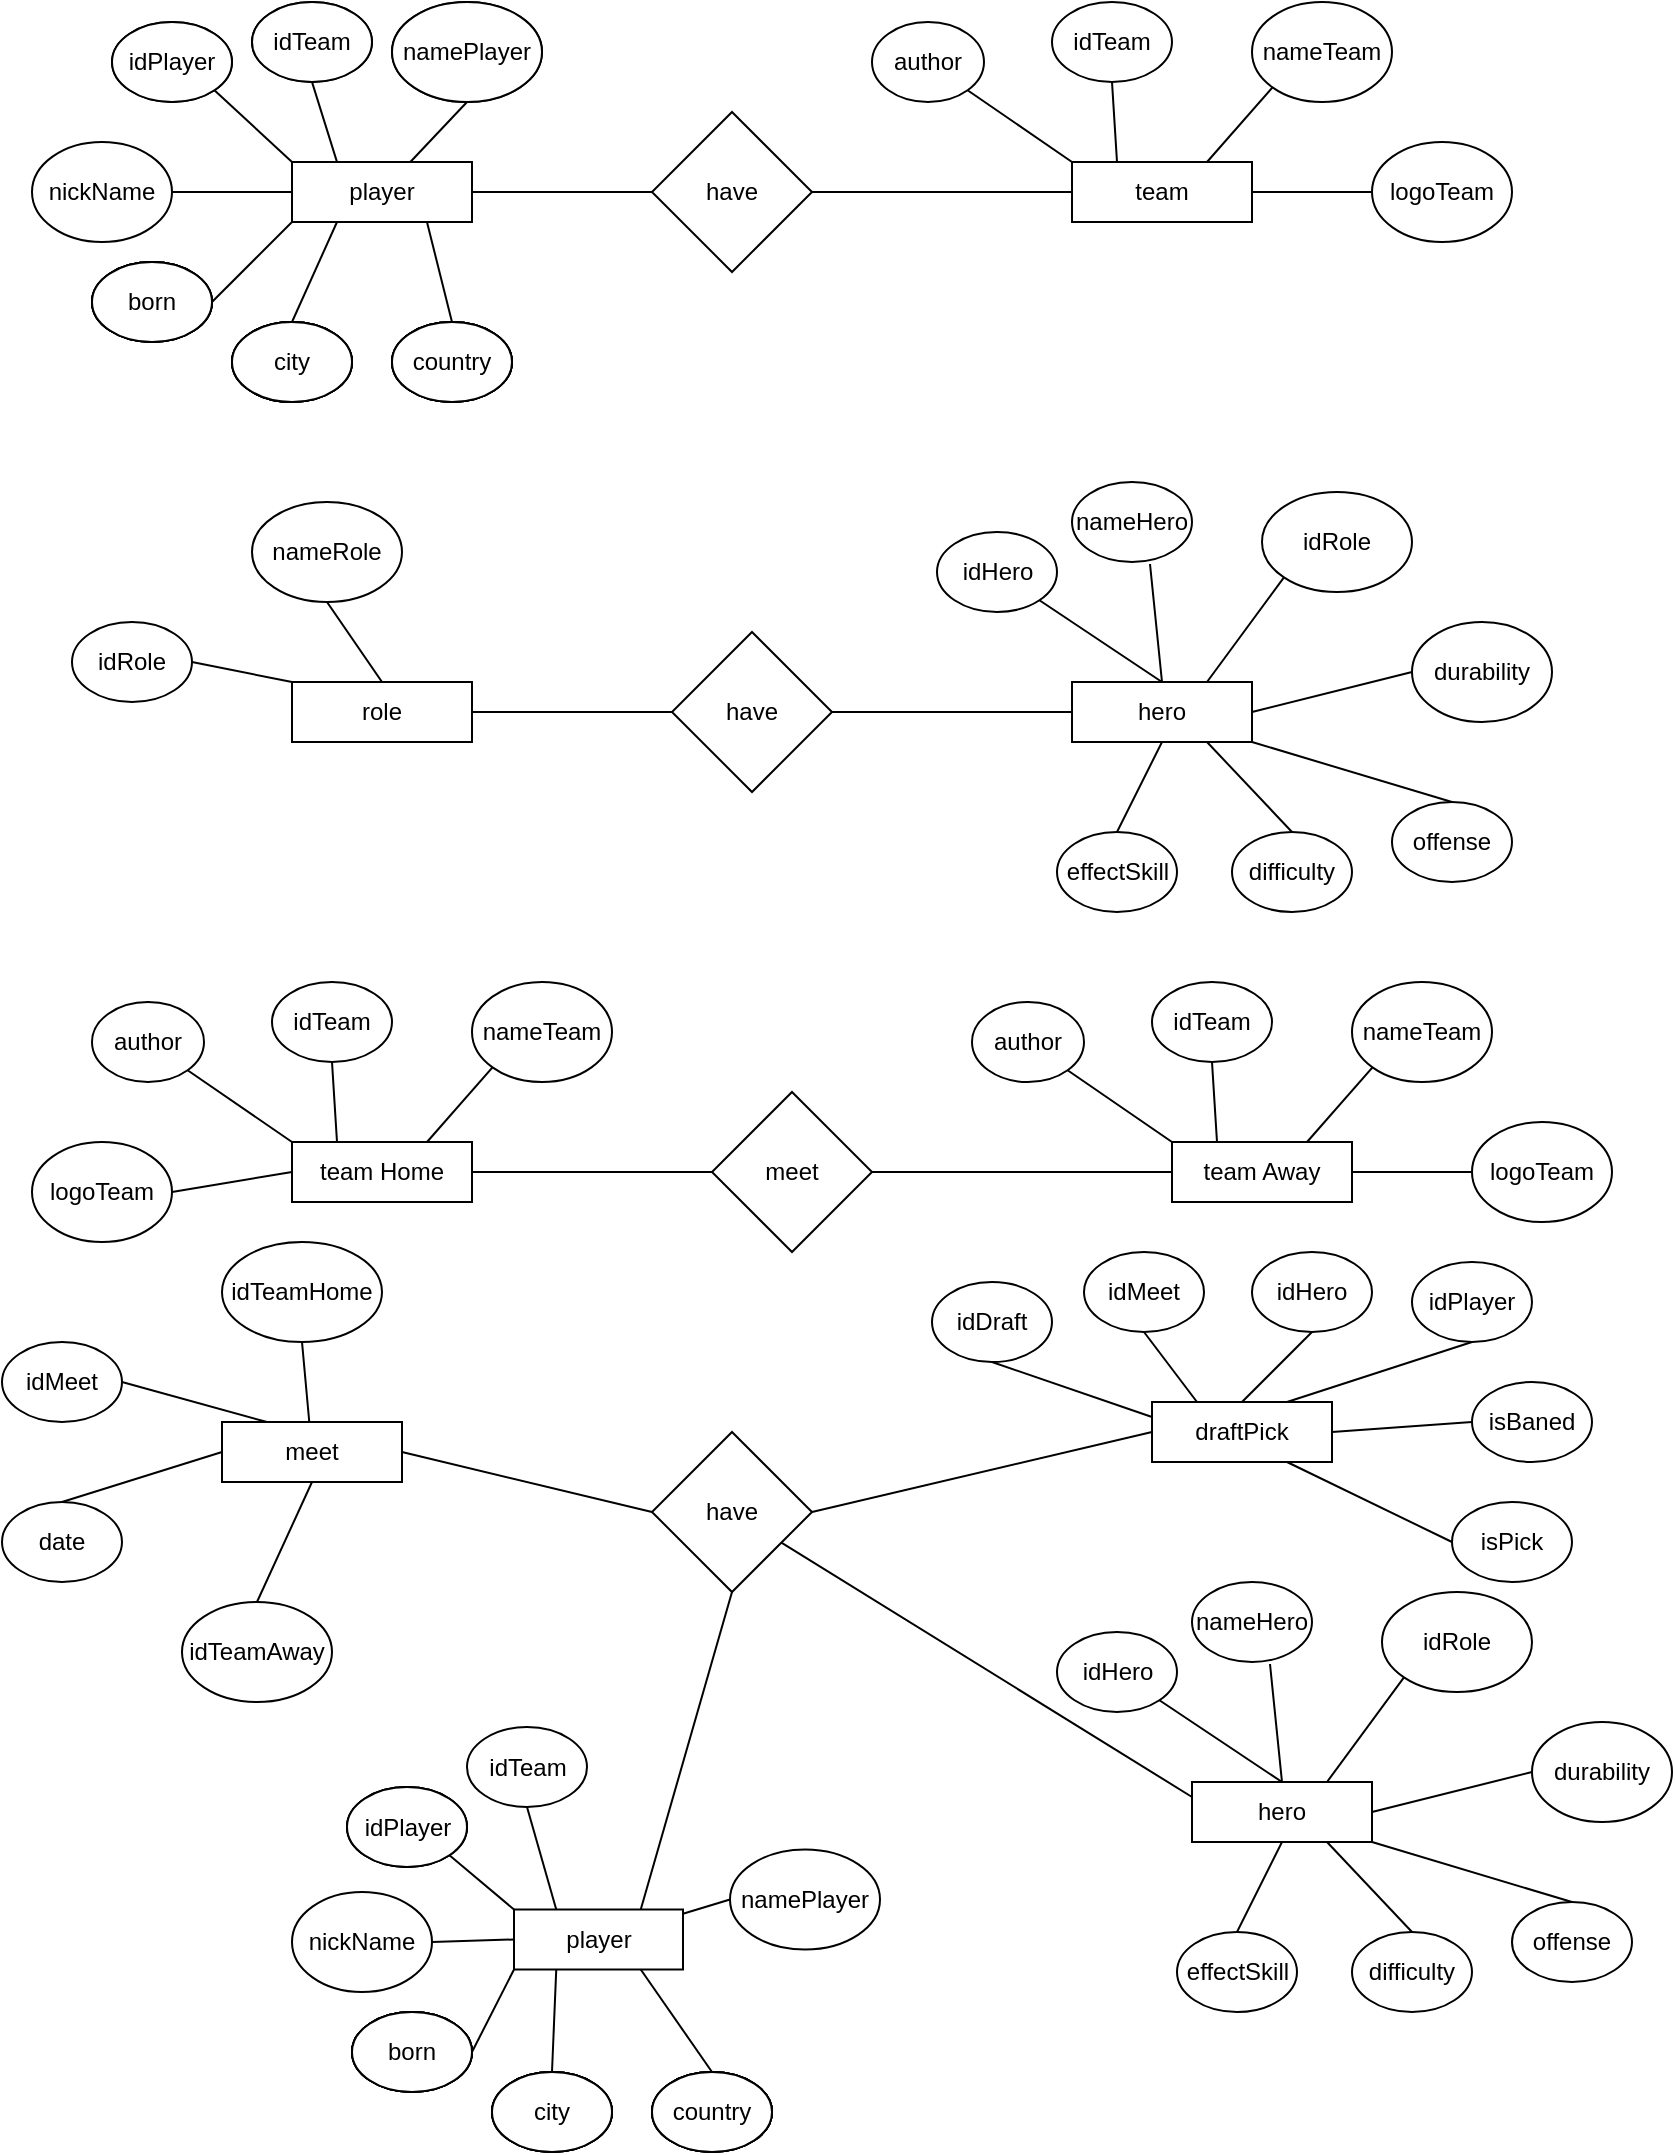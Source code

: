 <mxfile version="14.5.10" type="device"><diagram id="R2lEEEUBdFMjLlhIrx00" name="Page-1"><mxGraphModel dx="868" dy="482" grid="1" gridSize="10" guides="1" tooltips="1" connect="1" arrows="1" fold="1" page="1" pageScale="1" pageWidth="850" pageHeight="1100" math="0" shadow="0" extFonts="Permanent Marker^https://fonts.googleapis.com/css?family=Permanent+Marker"><root><mxCell id="0"/><mxCell id="1" parent="0"/><mxCell id="MsdDSwGrjx1oeJUKmVc6-1" value="have" style="rhombus;whiteSpace=wrap;html=1;" vertex="1" parent="1"><mxGeometry x="360" y="65" width="80" height="80" as="geometry"/></mxCell><mxCell id="MsdDSwGrjx1oeJUKmVc6-2" value="player" style="rounded=0;whiteSpace=wrap;html=1;" vertex="1" parent="1"><mxGeometry x="180" y="90" width="90" height="30" as="geometry"/></mxCell><mxCell id="MsdDSwGrjx1oeJUKmVc6-3" value="idPlayer" style="ellipse;whiteSpace=wrap;html=1;" vertex="1" parent="1"><mxGeometry x="90" y="20" width="60" height="40" as="geometry"/></mxCell><mxCell id="MsdDSwGrjx1oeJUKmVc6-4" value="idTeam" style="ellipse;whiteSpace=wrap;html=1;" vertex="1" parent="1"><mxGeometry x="160" y="10" width="60" height="40" as="geometry"/></mxCell><mxCell id="MsdDSwGrjx1oeJUKmVc6-5" value="namePlayer" style="ellipse;whiteSpace=wrap;html=1;" vertex="1" parent="1"><mxGeometry x="230" y="10" width="75" height="50" as="geometry"/></mxCell><mxCell id="MsdDSwGrjx1oeJUKmVc6-6" value="nickName" style="ellipse;whiteSpace=wrap;html=1;" vertex="1" parent="1"><mxGeometry x="50" y="80" width="70" height="50" as="geometry"/></mxCell><mxCell id="MsdDSwGrjx1oeJUKmVc6-7" value="born" style="ellipse;whiteSpace=wrap;html=1;" vertex="1" parent="1"><mxGeometry x="80" y="140" width="60" height="40" as="geometry"/></mxCell><mxCell id="MsdDSwGrjx1oeJUKmVc6-8" value="city" style="ellipse;whiteSpace=wrap;html=1;" vertex="1" parent="1"><mxGeometry x="150" y="170" width="60" height="40" as="geometry"/></mxCell><mxCell id="MsdDSwGrjx1oeJUKmVc6-9" value="country" style="ellipse;whiteSpace=wrap;html=1;" vertex="1" parent="1"><mxGeometry x="230" y="170" width="60" height="40" as="geometry"/></mxCell><mxCell id="MsdDSwGrjx1oeJUKmVc6-10" value="" style="endArrow=none;html=1;entryX=1;entryY=1;entryDx=0;entryDy=0;exitX=0;exitY=0;exitDx=0;exitDy=0;" edge="1" parent="1" source="MsdDSwGrjx1oeJUKmVc6-2" target="MsdDSwGrjx1oeJUKmVc6-3"><mxGeometry width="50" height="50" relative="1" as="geometry"><mxPoint x="120" y="130" as="sourcePoint"/><mxPoint x="170" y="80" as="targetPoint"/></mxGeometry></mxCell><mxCell id="MsdDSwGrjx1oeJUKmVc6-11" value="" style="endArrow=none;html=1;entryX=1;entryY=0.5;entryDx=0;entryDy=0;exitX=0;exitY=0.5;exitDx=0;exitDy=0;" edge="1" parent="1" source="MsdDSwGrjx1oeJUKmVc6-2" target="MsdDSwGrjx1oeJUKmVc6-6"><mxGeometry width="50" height="50" relative="1" as="geometry"><mxPoint x="188.79" y="160" as="sourcePoint"/><mxPoint x="130.003" y="114.142" as="targetPoint"/></mxGeometry></mxCell><mxCell id="MsdDSwGrjx1oeJUKmVc6-12" value="" style="endArrow=none;html=1;entryX=0;entryY=1;entryDx=0;entryDy=0;exitX=1;exitY=0.5;exitDx=0;exitDy=0;" edge="1" parent="1" source="MsdDSwGrjx1oeJUKmVc6-7" target="MsdDSwGrjx1oeJUKmVc6-2"><mxGeometry width="50" height="50" relative="1" as="geometry"><mxPoint x="150" y="200" as="sourcePoint"/><mxPoint x="200" y="150" as="targetPoint"/></mxGeometry></mxCell><mxCell id="MsdDSwGrjx1oeJUKmVc6-13" value="" style="endArrow=none;html=1;entryX=0.25;entryY=1;entryDx=0;entryDy=0;exitX=0.5;exitY=0;exitDx=0;exitDy=0;" edge="1" parent="1" source="MsdDSwGrjx1oeJUKmVc6-8" target="MsdDSwGrjx1oeJUKmVc6-2"><mxGeometry width="50" height="50" relative="1" as="geometry"><mxPoint x="230" y="250" as="sourcePoint"/><mxPoint x="280" y="200" as="targetPoint"/></mxGeometry></mxCell><mxCell id="MsdDSwGrjx1oeJUKmVc6-14" value="" style="endArrow=none;html=1;entryX=0.75;entryY=1;entryDx=0;entryDy=0;exitX=0.5;exitY=0;exitDx=0;exitDy=0;" edge="1" parent="1" source="MsdDSwGrjx1oeJUKmVc6-9" target="MsdDSwGrjx1oeJUKmVc6-2"><mxGeometry width="50" height="50" relative="1" as="geometry"><mxPoint x="270" y="220" as="sourcePoint"/><mxPoint x="320" y="170" as="targetPoint"/></mxGeometry></mxCell><mxCell id="MsdDSwGrjx1oeJUKmVc6-15" value="" style="endArrow=none;html=1;entryX=0.5;entryY=1;entryDx=0;entryDy=0;exitX=0.25;exitY=0;exitDx=0;exitDy=0;" edge="1" parent="1" source="MsdDSwGrjx1oeJUKmVc6-2" target="MsdDSwGrjx1oeJUKmVc6-4"><mxGeometry width="50" height="50" relative="1" as="geometry"><mxPoint x="200" y="110" as="sourcePoint"/><mxPoint x="250" y="60" as="targetPoint"/></mxGeometry></mxCell><mxCell id="MsdDSwGrjx1oeJUKmVc6-16" value="" style="endArrow=none;html=1;entryX=0.5;entryY=1;entryDx=0;entryDy=0;" edge="1" parent="1" source="MsdDSwGrjx1oeJUKmVc6-2" target="MsdDSwGrjx1oeJUKmVc6-5"><mxGeometry width="50" height="50" relative="1" as="geometry"><mxPoint x="280" y="100" as="sourcePoint"/><mxPoint x="330" y="50" as="targetPoint"/></mxGeometry></mxCell><mxCell id="MsdDSwGrjx1oeJUKmVc6-17" value="team" style="rounded=0;whiteSpace=wrap;html=1;" vertex="1" parent="1"><mxGeometry x="570" y="90" width="90" height="30" as="geometry"/></mxCell><mxCell id="MsdDSwGrjx1oeJUKmVc6-18" value="idTeam" style="ellipse;whiteSpace=wrap;html=1;" vertex="1" parent="1"><mxGeometry x="560" y="10" width="60" height="40" as="geometry"/></mxCell><mxCell id="MsdDSwGrjx1oeJUKmVc6-19" value="" style="endArrow=none;html=1;entryX=0.5;entryY=1;entryDx=0;entryDy=0;exitX=0.25;exitY=0;exitDx=0;exitDy=0;" edge="1" parent="1" source="MsdDSwGrjx1oeJUKmVc6-17" target="MsdDSwGrjx1oeJUKmVc6-18"><mxGeometry width="50" height="50" relative="1" as="geometry"><mxPoint x="420" y="280" as="sourcePoint"/><mxPoint x="470" y="230" as="targetPoint"/></mxGeometry></mxCell><mxCell id="MsdDSwGrjx1oeJUKmVc6-21" value="nameTeam" style="ellipse;whiteSpace=wrap;html=1;" vertex="1" parent="1"><mxGeometry x="660" y="10" width="70" height="50" as="geometry"/></mxCell><mxCell id="MsdDSwGrjx1oeJUKmVc6-22" value="" style="endArrow=none;html=1;entryX=0;entryY=1;entryDx=0;entryDy=0;exitX=0.75;exitY=0;exitDx=0;exitDy=0;" edge="1" parent="1" source="MsdDSwGrjx1oeJUKmVc6-17" target="MsdDSwGrjx1oeJUKmVc6-21"><mxGeometry width="50" height="50" relative="1" as="geometry"><mxPoint x="660" y="100" as="sourcePoint"/><mxPoint x="710" y="50" as="targetPoint"/></mxGeometry></mxCell><mxCell id="MsdDSwGrjx1oeJUKmVc6-23" value="logoTeam" style="ellipse;whiteSpace=wrap;html=1;" vertex="1" parent="1"><mxGeometry x="720" y="80" width="70" height="50" as="geometry"/></mxCell><mxCell id="MsdDSwGrjx1oeJUKmVc6-24" value="" style="endArrow=none;html=1;entryX=1;entryY=0.5;entryDx=0;entryDy=0;exitX=0;exitY=0.5;exitDx=0;exitDy=0;" edge="1" parent="1" source="MsdDSwGrjx1oeJUKmVc6-23" target="MsdDSwGrjx1oeJUKmVc6-17"><mxGeometry width="50" height="50" relative="1" as="geometry"><mxPoint x="670" y="200" as="sourcePoint"/><mxPoint x="720" y="150" as="targetPoint"/></mxGeometry></mxCell><mxCell id="MsdDSwGrjx1oeJUKmVc6-25" value="author" style="ellipse;whiteSpace=wrap;html=1;" vertex="1" parent="1"><mxGeometry x="470" y="20" width="56" height="40" as="geometry"/></mxCell><mxCell id="MsdDSwGrjx1oeJUKmVc6-26" value="" style="endArrow=none;html=1;entryX=1;entryY=1;entryDx=0;entryDy=0;exitX=0;exitY=0;exitDx=0;exitDy=0;" edge="1" parent="1" source="MsdDSwGrjx1oeJUKmVc6-17" target="MsdDSwGrjx1oeJUKmVc6-25"><mxGeometry width="50" height="50" relative="1" as="geometry"><mxPoint x="510" y="160" as="sourcePoint"/><mxPoint x="560" y="110" as="targetPoint"/></mxGeometry></mxCell><mxCell id="MsdDSwGrjx1oeJUKmVc6-27" value="" style="endArrow=none;html=1;entryX=1;entryY=0.5;entryDx=0;entryDy=0;" edge="1" parent="1" source="MsdDSwGrjx1oeJUKmVc6-1" target="MsdDSwGrjx1oeJUKmVc6-2"><mxGeometry width="50" height="50" relative="1" as="geometry"><mxPoint x="370" y="200" as="sourcePoint"/><mxPoint x="420" y="150" as="targetPoint"/></mxGeometry></mxCell><mxCell id="MsdDSwGrjx1oeJUKmVc6-28" value="" style="endArrow=none;html=1;entryX=1;entryY=0.5;entryDx=0;entryDy=0;exitX=0;exitY=0.5;exitDx=0;exitDy=0;" edge="1" parent="1" source="MsdDSwGrjx1oeJUKmVc6-17" target="MsdDSwGrjx1oeJUKmVc6-1"><mxGeometry width="50" height="50" relative="1" as="geometry"><mxPoint x="420" y="280" as="sourcePoint"/><mxPoint x="470" y="230" as="targetPoint"/></mxGeometry></mxCell><mxCell id="MsdDSwGrjx1oeJUKmVc6-29" value="role" style="rounded=0;whiteSpace=wrap;html=1;" vertex="1" parent="1"><mxGeometry x="180" y="350" width="90" height="30" as="geometry"/></mxCell><mxCell id="MsdDSwGrjx1oeJUKmVc6-30" value="nameRole" style="ellipse;whiteSpace=wrap;html=1;" vertex="1" parent="1"><mxGeometry x="160" y="260" width="75" height="50" as="geometry"/></mxCell><mxCell id="MsdDSwGrjx1oeJUKmVc6-31" value="idRole" style="ellipse;whiteSpace=wrap;html=1;" vertex="1" parent="1"><mxGeometry x="70" y="320" width="60" height="40" as="geometry"/></mxCell><mxCell id="MsdDSwGrjx1oeJUKmVc6-32" value="" style="endArrow=none;html=1;entryX=1;entryY=0.5;entryDx=0;entryDy=0;exitX=0;exitY=0;exitDx=0;exitDy=0;" edge="1" parent="1" source="MsdDSwGrjx1oeJUKmVc6-29" target="MsdDSwGrjx1oeJUKmVc6-31"><mxGeometry width="50" height="50" relative="1" as="geometry"><mxPoint x="110" y="400" as="sourcePoint"/><mxPoint x="130" y="330" as="targetPoint"/></mxGeometry></mxCell><mxCell id="MsdDSwGrjx1oeJUKmVc6-33" value="" style="endArrow=none;html=1;entryX=0.5;entryY=1;entryDx=0;entryDy=0;exitX=0.5;exitY=0;exitDx=0;exitDy=0;" edge="1" parent="1" source="MsdDSwGrjx1oeJUKmVc6-29" target="MsdDSwGrjx1oeJUKmVc6-30"><mxGeometry width="50" height="50" relative="1" as="geometry"><mxPoint x="280" y="350" as="sourcePoint"/><mxPoint x="330" y="300" as="targetPoint"/></mxGeometry></mxCell><mxCell id="MsdDSwGrjx1oeJUKmVc6-35" value="hero" style="rounded=0;whiteSpace=wrap;html=1;" vertex="1" parent="1"><mxGeometry x="570" y="350" width="90" height="30" as="geometry"/></mxCell><mxCell id="MsdDSwGrjx1oeJUKmVc6-36" value="country" style="ellipse;whiteSpace=wrap;html=1;" vertex="1" parent="1"><mxGeometry x="230" y="170" width="60" height="40" as="geometry"/></mxCell><mxCell id="MsdDSwGrjx1oeJUKmVc6-37" value="city" style="ellipse;whiteSpace=wrap;html=1;" vertex="1" parent="1"><mxGeometry x="150" y="170" width="60" height="40" as="geometry"/></mxCell><mxCell id="MsdDSwGrjx1oeJUKmVc6-38" value="born" style="ellipse;whiteSpace=wrap;html=1;" vertex="1" parent="1"><mxGeometry x="80" y="140" width="60" height="40" as="geometry"/></mxCell><mxCell id="MsdDSwGrjx1oeJUKmVc6-39" value="country" style="ellipse;whiteSpace=wrap;html=1;" vertex="1" parent="1"><mxGeometry x="230" y="170" width="60" height="40" as="geometry"/></mxCell><mxCell id="MsdDSwGrjx1oeJUKmVc6-40" value="city" style="ellipse;whiteSpace=wrap;html=1;" vertex="1" parent="1"><mxGeometry x="150" y="170" width="60" height="40" as="geometry"/></mxCell><mxCell id="MsdDSwGrjx1oeJUKmVc6-41" value="born" style="ellipse;whiteSpace=wrap;html=1;" vertex="1" parent="1"><mxGeometry x="80" y="140" width="60" height="40" as="geometry"/></mxCell><mxCell id="MsdDSwGrjx1oeJUKmVc6-42" value="country" style="ellipse;whiteSpace=wrap;html=1;" vertex="1" parent="1"><mxGeometry x="230" y="170" width="60" height="40" as="geometry"/></mxCell><mxCell id="MsdDSwGrjx1oeJUKmVc6-43" value="city" style="ellipse;whiteSpace=wrap;html=1;" vertex="1" parent="1"><mxGeometry x="150" y="170" width="60" height="40" as="geometry"/></mxCell><mxCell id="MsdDSwGrjx1oeJUKmVc6-44" value="born" style="ellipse;whiteSpace=wrap;html=1;" vertex="1" parent="1"><mxGeometry x="80" y="140" width="60" height="40" as="geometry"/></mxCell><mxCell id="MsdDSwGrjx1oeJUKmVc6-45" value="country" style="ellipse;whiteSpace=wrap;html=1;" vertex="1" parent="1"><mxGeometry x="230" y="170" width="60" height="40" as="geometry"/></mxCell><mxCell id="MsdDSwGrjx1oeJUKmVc6-46" value="city" style="ellipse;whiteSpace=wrap;html=1;" vertex="1" parent="1"><mxGeometry x="150" y="170" width="60" height="40" as="geometry"/></mxCell><mxCell id="MsdDSwGrjx1oeJUKmVc6-47" value="born" style="ellipse;whiteSpace=wrap;html=1;" vertex="1" parent="1"><mxGeometry x="80" y="140" width="60" height="40" as="geometry"/></mxCell><mxCell id="MsdDSwGrjx1oeJUKmVc6-48" value="namePlayer" style="ellipse;whiteSpace=wrap;html=1;" vertex="1" parent="1"><mxGeometry x="230" y="10" width="75" height="50" as="geometry"/></mxCell><mxCell id="MsdDSwGrjx1oeJUKmVc6-49" value="idTeam" style="ellipse;whiteSpace=wrap;html=1;" vertex="1" parent="1"><mxGeometry x="160" y="10" width="60" height="40" as="geometry"/></mxCell><mxCell id="MsdDSwGrjx1oeJUKmVc6-50" value="idPlayer" style="ellipse;whiteSpace=wrap;html=1;" vertex="1" parent="1"><mxGeometry x="90" y="20" width="60" height="40" as="geometry"/></mxCell><mxCell id="MsdDSwGrjx1oeJUKmVc6-51" value="durability" style="ellipse;whiteSpace=wrap;html=1;" vertex="1" parent="1"><mxGeometry x="740" y="320" width="70" height="50" as="geometry"/></mxCell><mxCell id="MsdDSwGrjx1oeJUKmVc6-52" value="difficulty" style="ellipse;whiteSpace=wrap;html=1;" vertex="1" parent="1"><mxGeometry x="650" y="425" width="60" height="40" as="geometry"/></mxCell><mxCell id="MsdDSwGrjx1oeJUKmVc6-53" value="effectSkill" style="ellipse;whiteSpace=wrap;html=1;" vertex="1" parent="1"><mxGeometry x="562.5" y="425" width="60" height="40" as="geometry"/></mxCell><mxCell id="MsdDSwGrjx1oeJUKmVc6-54" value="offense" style="ellipse;whiteSpace=wrap;html=1;" vertex="1" parent="1"><mxGeometry x="730" y="410" width="60" height="40" as="geometry"/></mxCell><mxCell id="MsdDSwGrjx1oeJUKmVc6-55" value="idRole" style="ellipse;whiteSpace=wrap;html=1;" vertex="1" parent="1"><mxGeometry x="665" y="255" width="75" height="50" as="geometry"/></mxCell><mxCell id="MsdDSwGrjx1oeJUKmVc6-56" value="nameHero" style="ellipse;whiteSpace=wrap;html=1;" vertex="1" parent="1"><mxGeometry x="570" y="250" width="60" height="40" as="geometry"/></mxCell><mxCell id="MsdDSwGrjx1oeJUKmVc6-57" value="idHero" style="ellipse;whiteSpace=wrap;html=1;" vertex="1" parent="1"><mxGeometry x="502.5" y="275" width="60" height="40" as="geometry"/></mxCell><mxCell id="MsdDSwGrjx1oeJUKmVc6-58" value="" style="endArrow=none;html=1;entryX=1;entryY=1;entryDx=0;entryDy=0;exitX=0.5;exitY=0;exitDx=0;exitDy=0;" edge="1" parent="1" source="MsdDSwGrjx1oeJUKmVc6-35" target="MsdDSwGrjx1oeJUKmVc6-57"><mxGeometry width="50" height="50" relative="1" as="geometry"><mxPoint x="620" y="330" as="sourcePoint"/><mxPoint x="560" y="320" as="targetPoint"/></mxGeometry></mxCell><mxCell id="MsdDSwGrjx1oeJUKmVc6-59" value="" style="endArrow=none;html=1;entryX=0.65;entryY=1.025;entryDx=0;entryDy=0;exitX=0.5;exitY=0;exitDx=0;exitDy=0;entryPerimeter=0;" edge="1" parent="1" source="MsdDSwGrjx1oeJUKmVc6-35" target="MsdDSwGrjx1oeJUKmVc6-56"><mxGeometry width="50" height="50" relative="1" as="geometry"><mxPoint x="625" y="360" as="sourcePoint"/><mxPoint x="563.713" y="319.142" as="targetPoint"/></mxGeometry></mxCell><mxCell id="MsdDSwGrjx1oeJUKmVc6-60" value="" style="endArrow=none;html=1;exitX=0.75;exitY=0;exitDx=0;exitDy=0;entryX=0;entryY=1;entryDx=0;entryDy=0;" edge="1" parent="1" source="MsdDSwGrjx1oeJUKmVc6-35" target="MsdDSwGrjx1oeJUKmVc6-55"><mxGeometry width="50" height="50" relative="1" as="geometry"><mxPoint x="660" y="340" as="sourcePoint"/><mxPoint x="710" y="300" as="targetPoint"/></mxGeometry></mxCell><mxCell id="MsdDSwGrjx1oeJUKmVc6-61" value="" style="endArrow=none;html=1;entryX=0;entryY=0.5;entryDx=0;entryDy=0;exitX=1;exitY=0.5;exitDx=0;exitDy=0;" edge="1" parent="1" source="MsdDSwGrjx1oeJUKmVc6-35" target="MsdDSwGrjx1oeJUKmVc6-51"><mxGeometry width="50" height="50" relative="1" as="geometry"><mxPoint x="710" y="400" as="sourcePoint"/><mxPoint x="760" y="350" as="targetPoint"/></mxGeometry></mxCell><mxCell id="MsdDSwGrjx1oeJUKmVc6-62" value="" style="endArrow=none;html=1;entryX=0.5;entryY=1;entryDx=0;entryDy=0;exitX=0.5;exitY=0;exitDx=0;exitDy=0;" edge="1" parent="1" source="MsdDSwGrjx1oeJUKmVc6-53" target="MsdDSwGrjx1oeJUKmVc6-35"><mxGeometry width="50" height="50" relative="1" as="geometry"><mxPoint x="600" y="430" as="sourcePoint"/><mxPoint x="640" y="420" as="targetPoint"/></mxGeometry></mxCell><mxCell id="MsdDSwGrjx1oeJUKmVc6-63" value="" style="endArrow=none;html=1;entryX=0.75;entryY=1;entryDx=0;entryDy=0;exitX=0.5;exitY=0;exitDx=0;exitDy=0;" edge="1" parent="1" source="MsdDSwGrjx1oeJUKmVc6-52" target="MsdDSwGrjx1oeJUKmVc6-35"><mxGeometry width="50" height="50" relative="1" as="geometry"><mxPoint x="400" y="440" as="sourcePoint"/><mxPoint x="450" y="370" as="targetPoint"/></mxGeometry></mxCell><mxCell id="MsdDSwGrjx1oeJUKmVc6-64" value="" style="endArrow=none;html=1;entryX=1;entryY=1;entryDx=0;entryDy=0;exitX=0.5;exitY=0;exitDx=0;exitDy=0;" edge="1" parent="1" source="MsdDSwGrjx1oeJUKmVc6-54" target="MsdDSwGrjx1oeJUKmVc6-35"><mxGeometry width="50" height="50" relative="1" as="geometry"><mxPoint x="450" y="430" as="sourcePoint"/><mxPoint x="500" y="380" as="targetPoint"/></mxGeometry></mxCell><mxCell id="MsdDSwGrjx1oeJUKmVc6-65" value="have" style="rhombus;whiteSpace=wrap;html=1;" vertex="1" parent="1"><mxGeometry x="370" y="325" width="80" height="80" as="geometry"/></mxCell><mxCell id="MsdDSwGrjx1oeJUKmVc6-66" value="" style="endArrow=none;html=1;entryX=0;entryY=0.5;entryDx=0;entryDy=0;exitX=1;exitY=0.5;exitDx=0;exitDy=0;" edge="1" parent="1" source="MsdDSwGrjx1oeJUKmVc6-29" target="MsdDSwGrjx1oeJUKmVc6-65"><mxGeometry width="50" height="50" relative="1" as="geometry"><mxPoint x="280" y="440" as="sourcePoint"/><mxPoint x="330" y="390" as="targetPoint"/></mxGeometry></mxCell><mxCell id="MsdDSwGrjx1oeJUKmVc6-68" value="" style="endArrow=none;html=1;entryX=0;entryY=0.5;entryDx=0;entryDy=0;exitX=1;exitY=0.5;exitDx=0;exitDy=0;" edge="1" parent="1" source="MsdDSwGrjx1oeJUKmVc6-65" target="MsdDSwGrjx1oeJUKmVc6-35"><mxGeometry width="50" height="50" relative="1" as="geometry"><mxPoint x="440" y="440" as="sourcePoint"/><mxPoint x="490" y="390" as="targetPoint"/></mxGeometry></mxCell><mxCell id="MsdDSwGrjx1oeJUKmVc6-71" value="meet" style="rhombus;whiteSpace=wrap;html=1;" vertex="1" parent="1"><mxGeometry x="390" y="555" width="80" height="80" as="geometry"/></mxCell><mxCell id="MsdDSwGrjx1oeJUKmVc6-77" value="team Home" style="rounded=0;whiteSpace=wrap;html=1;" vertex="1" parent="1"><mxGeometry x="180" y="580" width="90" height="30" as="geometry"/></mxCell><mxCell id="MsdDSwGrjx1oeJUKmVc6-78" value="idTeam" style="ellipse;whiteSpace=wrap;html=1;" vertex="1" parent="1"><mxGeometry x="170" y="500" width="60" height="40" as="geometry"/></mxCell><mxCell id="MsdDSwGrjx1oeJUKmVc6-79" value="" style="endArrow=none;html=1;entryX=0.5;entryY=1;entryDx=0;entryDy=0;exitX=0.25;exitY=0;exitDx=0;exitDy=0;" edge="1" parent="1" source="MsdDSwGrjx1oeJUKmVc6-77" target="MsdDSwGrjx1oeJUKmVc6-78"><mxGeometry width="50" height="50" relative="1" as="geometry"><mxPoint x="30" y="770" as="sourcePoint"/><mxPoint x="80" y="720" as="targetPoint"/></mxGeometry></mxCell><mxCell id="MsdDSwGrjx1oeJUKmVc6-80" value="nameTeam" style="ellipse;whiteSpace=wrap;html=1;" vertex="1" parent="1"><mxGeometry x="270" y="500" width="70" height="50" as="geometry"/></mxCell><mxCell id="MsdDSwGrjx1oeJUKmVc6-81" value="" style="endArrow=none;html=1;entryX=0;entryY=1;entryDx=0;entryDy=0;exitX=0.75;exitY=0;exitDx=0;exitDy=0;" edge="1" parent="1" source="MsdDSwGrjx1oeJUKmVc6-77" target="MsdDSwGrjx1oeJUKmVc6-80"><mxGeometry width="50" height="50" relative="1" as="geometry"><mxPoint x="270" y="590" as="sourcePoint"/><mxPoint x="320" y="540" as="targetPoint"/></mxGeometry></mxCell><mxCell id="MsdDSwGrjx1oeJUKmVc6-82" value="logoTeam" style="ellipse;whiteSpace=wrap;html=1;" vertex="1" parent="1"><mxGeometry x="50" y="580" width="70" height="50" as="geometry"/></mxCell><mxCell id="MsdDSwGrjx1oeJUKmVc6-84" value="author" style="ellipse;whiteSpace=wrap;html=1;" vertex="1" parent="1"><mxGeometry x="80" y="510" width="56" height="40" as="geometry"/></mxCell><mxCell id="MsdDSwGrjx1oeJUKmVc6-85" value="" style="endArrow=none;html=1;entryX=1;entryY=1;entryDx=0;entryDy=0;exitX=0;exitY=0;exitDx=0;exitDy=0;" edge="1" parent="1" source="MsdDSwGrjx1oeJUKmVc6-77" target="MsdDSwGrjx1oeJUKmVc6-84"><mxGeometry width="50" height="50" relative="1" as="geometry"><mxPoint x="120" y="650" as="sourcePoint"/><mxPoint x="170" y="600" as="targetPoint"/></mxGeometry></mxCell><mxCell id="MsdDSwGrjx1oeJUKmVc6-86" value="" style="endArrow=none;html=1;entryX=0;entryY=0.5;entryDx=0;entryDy=0;exitX=1;exitY=0.5;exitDx=0;exitDy=0;" edge="1" parent="1" source="MsdDSwGrjx1oeJUKmVc6-82" target="MsdDSwGrjx1oeJUKmVc6-77"><mxGeometry width="50" height="50" relative="1" as="geometry"><mxPoint x="90" y="710" as="sourcePoint"/><mxPoint x="140" y="660" as="targetPoint"/></mxGeometry></mxCell><mxCell id="MsdDSwGrjx1oeJUKmVc6-87" value="team Away" style="rounded=0;whiteSpace=wrap;html=1;" vertex="1" parent="1"><mxGeometry x="620" y="580" width="90" height="30" as="geometry"/></mxCell><mxCell id="MsdDSwGrjx1oeJUKmVc6-88" value="idTeam" style="ellipse;whiteSpace=wrap;html=1;" vertex="1" parent="1"><mxGeometry x="610" y="500" width="60" height="40" as="geometry"/></mxCell><mxCell id="MsdDSwGrjx1oeJUKmVc6-89" value="" style="endArrow=none;html=1;entryX=0.5;entryY=1;entryDx=0;entryDy=0;exitX=0.25;exitY=0;exitDx=0;exitDy=0;" edge="1" parent="1" source="MsdDSwGrjx1oeJUKmVc6-87" target="MsdDSwGrjx1oeJUKmVc6-88"><mxGeometry width="50" height="50" relative="1" as="geometry"><mxPoint x="470" y="770" as="sourcePoint"/><mxPoint x="520" y="720" as="targetPoint"/></mxGeometry></mxCell><mxCell id="MsdDSwGrjx1oeJUKmVc6-90" value="nameTeam" style="ellipse;whiteSpace=wrap;html=1;" vertex="1" parent="1"><mxGeometry x="710" y="500" width="70" height="50" as="geometry"/></mxCell><mxCell id="MsdDSwGrjx1oeJUKmVc6-91" value="" style="endArrow=none;html=1;entryX=0;entryY=1;entryDx=0;entryDy=0;exitX=0.75;exitY=0;exitDx=0;exitDy=0;" edge="1" parent="1" source="MsdDSwGrjx1oeJUKmVc6-87" target="MsdDSwGrjx1oeJUKmVc6-90"><mxGeometry width="50" height="50" relative="1" as="geometry"><mxPoint x="710" y="590" as="sourcePoint"/><mxPoint x="760" y="540" as="targetPoint"/></mxGeometry></mxCell><mxCell id="MsdDSwGrjx1oeJUKmVc6-92" value="logoTeam" style="ellipse;whiteSpace=wrap;html=1;" vertex="1" parent="1"><mxGeometry x="770" y="570" width="70" height="50" as="geometry"/></mxCell><mxCell id="MsdDSwGrjx1oeJUKmVc6-93" value="" style="endArrow=none;html=1;entryX=1;entryY=0.5;entryDx=0;entryDy=0;exitX=0;exitY=0.5;exitDx=0;exitDy=0;" edge="1" parent="1" source="MsdDSwGrjx1oeJUKmVc6-92" target="MsdDSwGrjx1oeJUKmVc6-87"><mxGeometry width="50" height="50" relative="1" as="geometry"><mxPoint x="720" y="690" as="sourcePoint"/><mxPoint x="770" y="640" as="targetPoint"/></mxGeometry></mxCell><mxCell id="MsdDSwGrjx1oeJUKmVc6-94" value="author" style="ellipse;whiteSpace=wrap;html=1;" vertex="1" parent="1"><mxGeometry x="520" y="510" width="56" height="40" as="geometry"/></mxCell><mxCell id="MsdDSwGrjx1oeJUKmVc6-95" value="" style="endArrow=none;html=1;entryX=1;entryY=1;entryDx=0;entryDy=0;exitX=0;exitY=0;exitDx=0;exitDy=0;" edge="1" parent="1" source="MsdDSwGrjx1oeJUKmVc6-87" target="MsdDSwGrjx1oeJUKmVc6-94"><mxGeometry width="50" height="50" relative="1" as="geometry"><mxPoint x="560" y="650" as="sourcePoint"/><mxPoint x="610" y="600" as="targetPoint"/></mxGeometry></mxCell><mxCell id="MsdDSwGrjx1oeJUKmVc6-96" value="" style="endArrow=none;html=1;entryX=1;entryY=0.5;entryDx=0;entryDy=0;exitX=0;exitY=0.5;exitDx=0;exitDy=0;" edge="1" parent="1" source="MsdDSwGrjx1oeJUKmVc6-71" target="MsdDSwGrjx1oeJUKmVc6-77"><mxGeometry width="50" height="50" relative="1" as="geometry"><mxPoint x="400" y="670" as="sourcePoint"/><mxPoint x="450" y="620" as="targetPoint"/></mxGeometry></mxCell><mxCell id="MsdDSwGrjx1oeJUKmVc6-97" value="" style="endArrow=none;html=1;entryX=0;entryY=0.5;entryDx=0;entryDy=0;exitX=1;exitY=0.5;exitDx=0;exitDy=0;" edge="1" parent="1" source="MsdDSwGrjx1oeJUKmVc6-71" target="MsdDSwGrjx1oeJUKmVc6-87"><mxGeometry width="50" height="50" relative="1" as="geometry"><mxPoint x="400" y="670" as="sourcePoint"/><mxPoint x="450" y="620" as="targetPoint"/></mxGeometry></mxCell><mxCell id="MsdDSwGrjx1oeJUKmVc6-99" value="meet" style="rounded=0;whiteSpace=wrap;html=1;" vertex="1" parent="1"><mxGeometry x="145" y="720" width="90" height="30" as="geometry"/></mxCell><mxCell id="MsdDSwGrjx1oeJUKmVc6-100" value="idTeamHome" style="ellipse;whiteSpace=wrap;html=1;" vertex="1" parent="1"><mxGeometry x="145" y="630" width="80" height="50" as="geometry"/></mxCell><mxCell id="MsdDSwGrjx1oeJUKmVc6-101" value="idTeamAway" style="ellipse;whiteSpace=wrap;html=1;" vertex="1" parent="1"><mxGeometry x="125" y="810" width="75" height="50" as="geometry"/></mxCell><mxCell id="MsdDSwGrjx1oeJUKmVc6-102" value="date" style="ellipse;whiteSpace=wrap;html=1;" vertex="1" parent="1"><mxGeometry x="35" y="760" width="60" height="40" as="geometry"/></mxCell><mxCell id="MsdDSwGrjx1oeJUKmVc6-103" value="idMeet" style="ellipse;whiteSpace=wrap;html=1;" vertex="1" parent="1"><mxGeometry x="35" y="680" width="60" height="40" as="geometry"/></mxCell><mxCell id="MsdDSwGrjx1oeJUKmVc6-106" value="" style="endArrow=none;html=1;entryX=0.5;entryY=1;entryDx=0;entryDy=0;" edge="1" parent="1" source="MsdDSwGrjx1oeJUKmVc6-99" target="MsdDSwGrjx1oeJUKmVc6-100"><mxGeometry width="50" height="50" relative="1" as="geometry"><mxPoint x="155" y="720" as="sourcePoint"/><mxPoint x="205" y="670" as="targetPoint"/></mxGeometry></mxCell><mxCell id="MsdDSwGrjx1oeJUKmVc6-107" value="" style="endArrow=none;html=1;entryX=0.5;entryY=0;entryDx=0;entryDy=0;exitX=0;exitY=0.5;exitDx=0;exitDy=0;" edge="1" parent="1" source="MsdDSwGrjx1oeJUKmVc6-99" target="MsdDSwGrjx1oeJUKmVc6-102"><mxGeometry width="50" height="50" relative="1" as="geometry"><mxPoint x="95" y="750" as="sourcePoint"/><mxPoint x="145" y="700" as="targetPoint"/></mxGeometry></mxCell><mxCell id="MsdDSwGrjx1oeJUKmVc6-108" value="" style="endArrow=none;html=1;entryX=1;entryY=0.5;entryDx=0;entryDy=0;exitX=0.25;exitY=0;exitDx=0;exitDy=0;" edge="1" parent="1" source="MsdDSwGrjx1oeJUKmVc6-99" target="MsdDSwGrjx1oeJUKmVc6-103"><mxGeometry width="50" height="50" relative="1" as="geometry"><mxPoint x="375" y="720" as="sourcePoint"/><mxPoint x="425" y="670" as="targetPoint"/></mxGeometry></mxCell><mxCell id="MsdDSwGrjx1oeJUKmVc6-109" value="" style="endArrow=none;html=1;entryX=0.5;entryY=1;entryDx=0;entryDy=0;exitX=0.5;exitY=0;exitDx=0;exitDy=0;" edge="1" parent="1" source="MsdDSwGrjx1oeJUKmVc6-101" target="MsdDSwGrjx1oeJUKmVc6-99"><mxGeometry width="50" height="50" relative="1" as="geometry"><mxPoint x="35" y="870" as="sourcePoint"/><mxPoint x="85" y="820" as="targetPoint"/></mxGeometry></mxCell><mxCell id="MsdDSwGrjx1oeJUKmVc6-110" value="have" style="rhombus;whiteSpace=wrap;html=1;" vertex="1" parent="1"><mxGeometry x="360" y="725" width="80" height="80" as="geometry"/></mxCell><mxCell id="MsdDSwGrjx1oeJUKmVc6-111" value="draftPick" style="rounded=0;whiteSpace=wrap;html=1;" vertex="1" parent="1"><mxGeometry x="610" y="710" width="90" height="30" as="geometry"/></mxCell><mxCell id="MsdDSwGrjx1oeJUKmVc6-112" value="idMeet" style="ellipse;whiteSpace=wrap;html=1;" vertex="1" parent="1"><mxGeometry x="576" y="635" width="60" height="40" as="geometry"/></mxCell><mxCell id="MsdDSwGrjx1oeJUKmVc6-113" value="idDraft" style="ellipse;whiteSpace=wrap;html=1;" vertex="1" parent="1"><mxGeometry x="500" y="650" width="60" height="40" as="geometry"/></mxCell><mxCell id="MsdDSwGrjx1oeJUKmVc6-114" value="hero" style="rounded=0;whiteSpace=wrap;html=1;" vertex="1" parent="1"><mxGeometry x="630" y="900" width="90" height="30" as="geometry"/></mxCell><mxCell id="MsdDSwGrjx1oeJUKmVc6-115" value="durability" style="ellipse;whiteSpace=wrap;html=1;" vertex="1" parent="1"><mxGeometry x="800" y="870" width="70" height="50" as="geometry"/></mxCell><mxCell id="MsdDSwGrjx1oeJUKmVc6-116" value="difficulty" style="ellipse;whiteSpace=wrap;html=1;" vertex="1" parent="1"><mxGeometry x="710" y="975" width="60" height="40" as="geometry"/></mxCell><mxCell id="MsdDSwGrjx1oeJUKmVc6-117" value="effectSkill" style="ellipse;whiteSpace=wrap;html=1;" vertex="1" parent="1"><mxGeometry x="622.5" y="975" width="60" height="40" as="geometry"/></mxCell><mxCell id="MsdDSwGrjx1oeJUKmVc6-118" value="offense" style="ellipse;whiteSpace=wrap;html=1;" vertex="1" parent="1"><mxGeometry x="790" y="960" width="60" height="40" as="geometry"/></mxCell><mxCell id="MsdDSwGrjx1oeJUKmVc6-119" value="idRole" style="ellipse;whiteSpace=wrap;html=1;" vertex="1" parent="1"><mxGeometry x="725" y="805" width="75" height="50" as="geometry"/></mxCell><mxCell id="MsdDSwGrjx1oeJUKmVc6-120" value="nameHero" style="ellipse;whiteSpace=wrap;html=1;" vertex="1" parent="1"><mxGeometry x="630" y="800" width="60" height="40" as="geometry"/></mxCell><mxCell id="MsdDSwGrjx1oeJUKmVc6-121" value="idHero" style="ellipse;whiteSpace=wrap;html=1;" vertex="1" parent="1"><mxGeometry x="562.5" y="825" width="60" height="40" as="geometry"/></mxCell><mxCell id="MsdDSwGrjx1oeJUKmVc6-122" value="" style="endArrow=none;html=1;entryX=1;entryY=1;entryDx=0;entryDy=0;exitX=0.5;exitY=0;exitDx=0;exitDy=0;" edge="1" parent="1" source="MsdDSwGrjx1oeJUKmVc6-114" target="MsdDSwGrjx1oeJUKmVc6-121"><mxGeometry width="50" height="50" relative="1" as="geometry"><mxPoint x="680" y="880" as="sourcePoint"/><mxPoint x="620" y="870" as="targetPoint"/></mxGeometry></mxCell><mxCell id="MsdDSwGrjx1oeJUKmVc6-123" value="" style="endArrow=none;html=1;entryX=0.65;entryY=1.025;entryDx=0;entryDy=0;exitX=0.5;exitY=0;exitDx=0;exitDy=0;entryPerimeter=0;" edge="1" parent="1" source="MsdDSwGrjx1oeJUKmVc6-114" target="MsdDSwGrjx1oeJUKmVc6-120"><mxGeometry width="50" height="50" relative="1" as="geometry"><mxPoint x="685" y="910" as="sourcePoint"/><mxPoint x="623.713" y="869.142" as="targetPoint"/></mxGeometry></mxCell><mxCell id="MsdDSwGrjx1oeJUKmVc6-124" value="" style="endArrow=none;html=1;entryX=0;entryY=1;entryDx=0;entryDy=0;exitX=0.75;exitY=0;exitDx=0;exitDy=0;" edge="1" parent="1" source="MsdDSwGrjx1oeJUKmVc6-114" target="MsdDSwGrjx1oeJUKmVc6-119"><mxGeometry width="50" height="50" relative="1" as="geometry"><mxPoint x="720" y="872.5" as="sourcePoint"/><mxPoint x="770" y="850" as="targetPoint"/></mxGeometry></mxCell><mxCell id="MsdDSwGrjx1oeJUKmVc6-125" value="" style="endArrow=none;html=1;entryX=0;entryY=0.5;entryDx=0;entryDy=0;exitX=1;exitY=0.5;exitDx=0;exitDy=0;" edge="1" parent="1" source="MsdDSwGrjx1oeJUKmVc6-114" target="MsdDSwGrjx1oeJUKmVc6-115"><mxGeometry width="50" height="50" relative="1" as="geometry"><mxPoint x="770" y="950" as="sourcePoint"/><mxPoint x="820" y="900" as="targetPoint"/></mxGeometry></mxCell><mxCell id="MsdDSwGrjx1oeJUKmVc6-126" value="" style="endArrow=none;html=1;entryX=0.5;entryY=1;entryDx=0;entryDy=0;exitX=0.5;exitY=0;exitDx=0;exitDy=0;" edge="1" parent="1" source="MsdDSwGrjx1oeJUKmVc6-117" target="MsdDSwGrjx1oeJUKmVc6-114"><mxGeometry width="50" height="50" relative="1" as="geometry"><mxPoint x="660" y="980" as="sourcePoint"/><mxPoint x="700" y="970" as="targetPoint"/></mxGeometry></mxCell><mxCell id="MsdDSwGrjx1oeJUKmVc6-127" value="" style="endArrow=none;html=1;entryX=0.75;entryY=1;entryDx=0;entryDy=0;exitX=0.5;exitY=0;exitDx=0;exitDy=0;" edge="1" parent="1" source="MsdDSwGrjx1oeJUKmVc6-116" target="MsdDSwGrjx1oeJUKmVc6-114"><mxGeometry width="50" height="50" relative="1" as="geometry"><mxPoint x="460" y="990" as="sourcePoint"/><mxPoint x="510" y="920" as="targetPoint"/></mxGeometry></mxCell><mxCell id="MsdDSwGrjx1oeJUKmVc6-128" value="" style="endArrow=none;html=1;entryX=1;entryY=1;entryDx=0;entryDy=0;exitX=0.5;exitY=0;exitDx=0;exitDy=0;" edge="1" parent="1" source="MsdDSwGrjx1oeJUKmVc6-118" target="MsdDSwGrjx1oeJUKmVc6-114"><mxGeometry width="50" height="50" relative="1" as="geometry"><mxPoint x="510" y="980" as="sourcePoint"/><mxPoint x="560" y="930" as="targetPoint"/></mxGeometry></mxCell><mxCell id="MsdDSwGrjx1oeJUKmVc6-129" value="player" style="rounded=0;whiteSpace=wrap;html=1;" vertex="1" parent="1"><mxGeometry x="291" y="963.75" width="84.5" height="30" as="geometry"/></mxCell><mxCell id="MsdDSwGrjx1oeJUKmVc6-130" value="idPlayer" style="ellipse;whiteSpace=wrap;html=1;" vertex="1" parent="1"><mxGeometry x="207.5" y="902.5" width="60" height="40" as="geometry"/></mxCell><mxCell id="MsdDSwGrjx1oeJUKmVc6-132" value="namePlayer" style="ellipse;whiteSpace=wrap;html=1;direction=west;" vertex="1" parent="1"><mxGeometry x="399" y="933.75" width="75" height="50" as="geometry"/></mxCell><mxCell id="MsdDSwGrjx1oeJUKmVc6-133" value="nickName" style="ellipse;whiteSpace=wrap;html=1;" vertex="1" parent="1"><mxGeometry x="180" y="955" width="70" height="50" as="geometry"/></mxCell><mxCell id="MsdDSwGrjx1oeJUKmVc6-134" value="born" style="ellipse;whiteSpace=wrap;html=1;" vertex="1" parent="1"><mxGeometry x="210" y="1015" width="60" height="40" as="geometry"/></mxCell><mxCell id="MsdDSwGrjx1oeJUKmVc6-135" value="city" style="ellipse;whiteSpace=wrap;html=1;" vertex="1" parent="1"><mxGeometry x="280" y="1045" width="60" height="40" as="geometry"/></mxCell><mxCell id="MsdDSwGrjx1oeJUKmVc6-136" value="country" style="ellipse;whiteSpace=wrap;html=1;" vertex="1" parent="1"><mxGeometry x="360" y="1045" width="60" height="40" as="geometry"/></mxCell><mxCell id="MsdDSwGrjx1oeJUKmVc6-137" value="" style="endArrow=none;html=1;entryX=1;entryY=1;entryDx=0;entryDy=0;exitX=0;exitY=0;exitDx=0;exitDy=0;" edge="1" parent="1" source="MsdDSwGrjx1oeJUKmVc6-129" target="MsdDSwGrjx1oeJUKmVc6-130"><mxGeometry width="50" height="50" relative="1" as="geometry"><mxPoint x="250" y="1005" as="sourcePoint"/><mxPoint x="300" y="955" as="targetPoint"/></mxGeometry></mxCell><mxCell id="MsdDSwGrjx1oeJUKmVc6-138" value="" style="endArrow=none;html=1;entryX=1;entryY=0.5;entryDx=0;entryDy=0;exitX=0;exitY=0.5;exitDx=0;exitDy=0;" edge="1" parent="1" source="MsdDSwGrjx1oeJUKmVc6-129" target="MsdDSwGrjx1oeJUKmVc6-133"><mxGeometry width="50" height="50" relative="1" as="geometry"><mxPoint x="318.79" y="1035" as="sourcePoint"/><mxPoint x="260.003" y="989.142" as="targetPoint"/></mxGeometry></mxCell><mxCell id="MsdDSwGrjx1oeJUKmVc6-139" value="" style="endArrow=none;html=1;entryX=0;entryY=1;entryDx=0;entryDy=0;exitX=1;exitY=0.5;exitDx=0;exitDy=0;" edge="1" parent="1" source="MsdDSwGrjx1oeJUKmVc6-134" target="MsdDSwGrjx1oeJUKmVc6-129"><mxGeometry width="50" height="50" relative="1" as="geometry"><mxPoint x="280" y="1075" as="sourcePoint"/><mxPoint x="330" y="1025" as="targetPoint"/></mxGeometry></mxCell><mxCell id="MsdDSwGrjx1oeJUKmVc6-140" value="" style="endArrow=none;html=1;entryX=0.25;entryY=1;entryDx=0;entryDy=0;exitX=0.5;exitY=0;exitDx=0;exitDy=0;" edge="1" parent="1" source="MsdDSwGrjx1oeJUKmVc6-135" target="MsdDSwGrjx1oeJUKmVc6-129"><mxGeometry width="50" height="50" relative="1" as="geometry"><mxPoint x="360" y="1125" as="sourcePoint"/><mxPoint x="410" y="1075" as="targetPoint"/></mxGeometry></mxCell><mxCell id="MsdDSwGrjx1oeJUKmVc6-141" value="" style="endArrow=none;html=1;entryX=0.75;entryY=1;entryDx=0;entryDy=0;exitX=0.5;exitY=0;exitDx=0;exitDy=0;" edge="1" parent="1" source="MsdDSwGrjx1oeJUKmVc6-136" target="MsdDSwGrjx1oeJUKmVc6-129"><mxGeometry width="50" height="50" relative="1" as="geometry"><mxPoint x="400" y="1095" as="sourcePoint"/><mxPoint x="450" y="1045" as="targetPoint"/></mxGeometry></mxCell><mxCell id="MsdDSwGrjx1oeJUKmVc6-142" value="" style="endArrow=none;html=1;entryX=0.5;entryY=1;entryDx=0;entryDy=0;exitX=0.25;exitY=0;exitDx=0;exitDy=0;" edge="1" parent="1" source="MsdDSwGrjx1oeJUKmVc6-129"><mxGeometry width="50" height="50" relative="1" as="geometry"><mxPoint x="330" y="985" as="sourcePoint"/><mxPoint x="297.5" y="912.5" as="targetPoint"/></mxGeometry></mxCell><mxCell id="MsdDSwGrjx1oeJUKmVc6-143" value="" style="endArrow=none;html=1;entryX=1;entryY=0.5;entryDx=0;entryDy=0;" edge="1" parent="1" source="MsdDSwGrjx1oeJUKmVc6-129" target="MsdDSwGrjx1oeJUKmVc6-132"><mxGeometry width="50" height="50" relative="1" as="geometry"><mxPoint x="410" y="975" as="sourcePoint"/><mxPoint x="460" y="925" as="targetPoint"/></mxGeometry></mxCell><mxCell id="MsdDSwGrjx1oeJUKmVc6-144" value="country" style="ellipse;whiteSpace=wrap;html=1;" vertex="1" parent="1"><mxGeometry x="360" y="1045" width="60" height="40" as="geometry"/></mxCell><mxCell id="MsdDSwGrjx1oeJUKmVc6-145" value="city" style="ellipse;whiteSpace=wrap;html=1;" vertex="1" parent="1"><mxGeometry x="280" y="1045" width="60" height="40" as="geometry"/></mxCell><mxCell id="MsdDSwGrjx1oeJUKmVc6-146" value="born" style="ellipse;whiteSpace=wrap;html=1;" vertex="1" parent="1"><mxGeometry x="210" y="1015" width="60" height="40" as="geometry"/></mxCell><mxCell id="MsdDSwGrjx1oeJUKmVc6-147" value="country" style="ellipse;whiteSpace=wrap;html=1;" vertex="1" parent="1"><mxGeometry x="360" y="1045" width="60" height="40" as="geometry"/></mxCell><mxCell id="MsdDSwGrjx1oeJUKmVc6-148" value="city" style="ellipse;whiteSpace=wrap;html=1;" vertex="1" parent="1"><mxGeometry x="280" y="1045" width="60" height="40" as="geometry"/></mxCell><mxCell id="MsdDSwGrjx1oeJUKmVc6-149" value="born" style="ellipse;whiteSpace=wrap;html=1;" vertex="1" parent="1"><mxGeometry x="210" y="1015" width="60" height="40" as="geometry"/></mxCell><mxCell id="MsdDSwGrjx1oeJUKmVc6-150" value="country" style="ellipse;whiteSpace=wrap;html=1;" vertex="1" parent="1"><mxGeometry x="360" y="1045" width="60" height="40" as="geometry"/></mxCell><mxCell id="MsdDSwGrjx1oeJUKmVc6-151" value="city" style="ellipse;whiteSpace=wrap;html=1;" vertex="1" parent="1"><mxGeometry x="280" y="1045" width="60" height="40" as="geometry"/></mxCell><mxCell id="MsdDSwGrjx1oeJUKmVc6-152" value="born" style="ellipse;whiteSpace=wrap;html=1;" vertex="1" parent="1"><mxGeometry x="210" y="1015" width="60" height="40" as="geometry"/></mxCell><mxCell id="MsdDSwGrjx1oeJUKmVc6-153" value="country" style="ellipse;whiteSpace=wrap;html=1;" vertex="1" parent="1"><mxGeometry x="360" y="1045" width="60" height="40" as="geometry"/></mxCell><mxCell id="MsdDSwGrjx1oeJUKmVc6-154" value="city" style="ellipse;whiteSpace=wrap;html=1;" vertex="1" parent="1"><mxGeometry x="280" y="1045" width="60" height="40" as="geometry"/></mxCell><mxCell id="MsdDSwGrjx1oeJUKmVc6-155" value="born" style="ellipse;whiteSpace=wrap;html=1;" vertex="1" parent="1"><mxGeometry x="210" y="1015" width="60" height="40" as="geometry"/></mxCell><mxCell id="MsdDSwGrjx1oeJUKmVc6-159" value="idHero" style="ellipse;whiteSpace=wrap;html=1;" vertex="1" parent="1"><mxGeometry x="660" y="635" width="60" height="40" as="geometry"/></mxCell><mxCell id="MsdDSwGrjx1oeJUKmVc6-160" value="idPlayer" style="ellipse;whiteSpace=wrap;html=1;" vertex="1" parent="1"><mxGeometry x="740" y="640" width="60" height="40" as="geometry"/></mxCell><mxCell id="MsdDSwGrjx1oeJUKmVc6-161" value="isBaned" style="ellipse;whiteSpace=wrap;html=1;" vertex="1" parent="1"><mxGeometry x="770" y="700" width="60" height="40" as="geometry"/></mxCell><mxCell id="MsdDSwGrjx1oeJUKmVc6-162" value="isPick" style="ellipse;whiteSpace=wrap;html=1;" vertex="1" parent="1"><mxGeometry x="760" y="760" width="60" height="40" as="geometry"/></mxCell><mxCell id="MsdDSwGrjx1oeJUKmVc6-163" value="" style="endArrow=none;html=1;entryX=0.5;entryY=1;entryDx=0;entryDy=0;exitX=0;exitY=0.25;exitDx=0;exitDy=0;" edge="1" parent="1" source="MsdDSwGrjx1oeJUKmVc6-111" target="MsdDSwGrjx1oeJUKmVc6-113"><mxGeometry width="50" height="50" relative="1" as="geometry"><mxPoint x="530" y="800" as="sourcePoint"/><mxPoint x="580" y="750" as="targetPoint"/></mxGeometry></mxCell><mxCell id="MsdDSwGrjx1oeJUKmVc6-164" value="" style="endArrow=none;html=1;entryX=0.5;entryY=1;entryDx=0;entryDy=0;exitX=0.25;exitY=0;exitDx=0;exitDy=0;" edge="1" parent="1" source="MsdDSwGrjx1oeJUKmVc6-111" target="MsdDSwGrjx1oeJUKmVc6-112"><mxGeometry width="50" height="50" relative="1" as="geometry"><mxPoint x="620" y="720" as="sourcePoint"/><mxPoint x="670" y="670" as="targetPoint"/></mxGeometry></mxCell><mxCell id="MsdDSwGrjx1oeJUKmVc6-165" value="" style="endArrow=none;html=1;entryX=0.5;entryY=1;entryDx=0;entryDy=0;exitX=0.5;exitY=0;exitDx=0;exitDy=0;" edge="1" parent="1" source="MsdDSwGrjx1oeJUKmVc6-111" target="MsdDSwGrjx1oeJUKmVc6-159"><mxGeometry width="50" height="50" relative="1" as="geometry"><mxPoint x="660" y="770" as="sourcePoint"/><mxPoint x="710" y="720" as="targetPoint"/></mxGeometry></mxCell><mxCell id="MsdDSwGrjx1oeJUKmVc6-166" value="" style="endArrow=none;html=1;entryX=0.5;entryY=1;entryDx=0;entryDy=0;exitX=0.75;exitY=0;exitDx=0;exitDy=0;" edge="1" parent="1" source="MsdDSwGrjx1oeJUKmVc6-111" target="MsdDSwGrjx1oeJUKmVc6-160"><mxGeometry width="50" height="50" relative="1" as="geometry"><mxPoint x="690" y="750" as="sourcePoint"/><mxPoint x="740" y="700" as="targetPoint"/></mxGeometry></mxCell><mxCell id="MsdDSwGrjx1oeJUKmVc6-167" value="" style="endArrow=none;html=1;entryX=0;entryY=0.5;entryDx=0;entryDy=0;exitX=1;exitY=0.5;exitDx=0;exitDy=0;" edge="1" parent="1" source="MsdDSwGrjx1oeJUKmVc6-111" target="MsdDSwGrjx1oeJUKmVc6-161"><mxGeometry width="50" height="50" relative="1" as="geometry"><mxPoint x="670" y="800" as="sourcePoint"/><mxPoint x="720" y="750" as="targetPoint"/></mxGeometry></mxCell><mxCell id="MsdDSwGrjx1oeJUKmVc6-168" value="" style="endArrow=none;html=1;entryX=0;entryY=0.5;entryDx=0;entryDy=0;exitX=0.75;exitY=1;exitDx=0;exitDy=0;" edge="1" parent="1" source="MsdDSwGrjx1oeJUKmVc6-111" target="MsdDSwGrjx1oeJUKmVc6-162"><mxGeometry width="50" height="50" relative="1" as="geometry"><mxPoint x="620" y="810" as="sourcePoint"/><mxPoint x="670" y="760" as="targetPoint"/></mxGeometry></mxCell><mxCell id="MsdDSwGrjx1oeJUKmVc6-169" value="" style="endArrow=none;html=1;exitX=0;exitY=0.25;exitDx=0;exitDy=0;" edge="1" parent="1" source="MsdDSwGrjx1oeJUKmVc6-114" target="MsdDSwGrjx1oeJUKmVc6-110"><mxGeometry width="50" height="50" relative="1" as="geometry"><mxPoint x="610" y="900" as="sourcePoint"/><mxPoint x="660" y="850" as="targetPoint"/></mxGeometry></mxCell><mxCell id="MsdDSwGrjx1oeJUKmVc6-171" value="" style="endArrow=none;html=1;entryX=0.5;entryY=1;entryDx=0;entryDy=0;exitX=0.75;exitY=0;exitDx=0;exitDy=0;" edge="1" parent="1" source="MsdDSwGrjx1oeJUKmVc6-129" target="MsdDSwGrjx1oeJUKmVc6-110"><mxGeometry width="50" height="50" relative="1" as="geometry"><mxPoint x="610" y="900" as="sourcePoint"/><mxPoint x="660" y="850" as="targetPoint"/></mxGeometry></mxCell><mxCell id="MsdDSwGrjx1oeJUKmVc6-172" value="" style="endArrow=none;html=1;entryX=0;entryY=0.5;entryDx=0;entryDy=0;exitX=1;exitY=0.5;exitDx=0;exitDy=0;" edge="1" parent="1" source="MsdDSwGrjx1oeJUKmVc6-99" target="MsdDSwGrjx1oeJUKmVc6-110"><mxGeometry width="50" height="50" relative="1" as="geometry"><mxPoint x="250" y="800" as="sourcePoint"/><mxPoint x="300" y="750" as="targetPoint"/></mxGeometry></mxCell><mxCell id="MsdDSwGrjx1oeJUKmVc6-173" value="" style="endArrow=none;html=1;entryX=0;entryY=0.5;entryDx=0;entryDy=0;exitX=1;exitY=0.5;exitDx=0;exitDy=0;" edge="1" parent="1" source="MsdDSwGrjx1oeJUKmVc6-110" target="MsdDSwGrjx1oeJUKmVc6-111"><mxGeometry width="50" height="50" relative="1" as="geometry"><mxPoint x="490" y="820" as="sourcePoint"/><mxPoint x="540" y="770" as="targetPoint"/></mxGeometry></mxCell><mxCell id="MsdDSwGrjx1oeJUKmVc6-175" value="idPlayer" style="ellipse;whiteSpace=wrap;html=1;" vertex="1" parent="1"><mxGeometry x="207.5" y="902.5" width="60" height="40" as="geometry"/></mxCell><mxCell id="MsdDSwGrjx1oeJUKmVc6-176" value="idTeam" style="ellipse;whiteSpace=wrap;html=1;" vertex="1" parent="1"><mxGeometry x="267.5" y="872.5" width="60" height="40" as="geometry"/></mxCell><mxCell id="MsdDSwGrjx1oeJUKmVc6-177" value="idPlayer" style="ellipse;whiteSpace=wrap;html=1;" vertex="1" parent="1"><mxGeometry x="207.5" y="902.5" width="60" height="40" as="geometry"/></mxCell></root></mxGraphModel></diagram></mxfile>